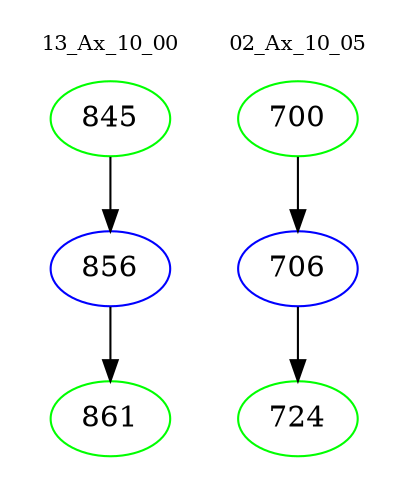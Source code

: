 digraph{
subgraph cluster_0 {
color = white
label = "13_Ax_10_00";
fontsize=10;
T0_845 [label="845", color="green"]
T0_845 -> T0_856 [color="black"]
T0_856 [label="856", color="blue"]
T0_856 -> T0_861 [color="black"]
T0_861 [label="861", color="green"]
}
subgraph cluster_1 {
color = white
label = "02_Ax_10_05";
fontsize=10;
T1_700 [label="700", color="green"]
T1_700 -> T1_706 [color="black"]
T1_706 [label="706", color="blue"]
T1_706 -> T1_724 [color="black"]
T1_724 [label="724", color="green"]
}
}
